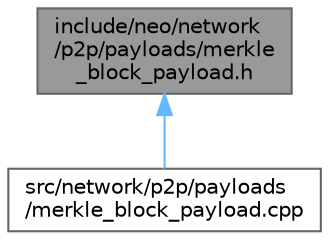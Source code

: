 digraph "include/neo/network/p2p/payloads/merkle_block_payload.h"
{
 // LATEX_PDF_SIZE
  bgcolor="transparent";
  edge [fontname=Helvetica,fontsize=10,labelfontname=Helvetica,labelfontsize=10];
  node [fontname=Helvetica,fontsize=10,shape=box,height=0.2,width=0.4];
  Node1 [id="Node000001",label="include/neo/network\l/p2p/payloads/merkle\l_block_payload.h",height=0.2,width=0.4,color="gray40", fillcolor="grey60", style="filled", fontcolor="black",tooltip=" "];
  Node1 -> Node2 [id="edge1_Node000001_Node000002",dir="back",color="steelblue1",style="solid",tooltip=" "];
  Node2 [id="Node000002",label="src/network/p2p/payloads\l/merkle_block_payload.cpp",height=0.2,width=0.4,color="grey40", fillcolor="white", style="filled",URL="$merkle__block__payload_8cpp.html",tooltip=" "];
}
